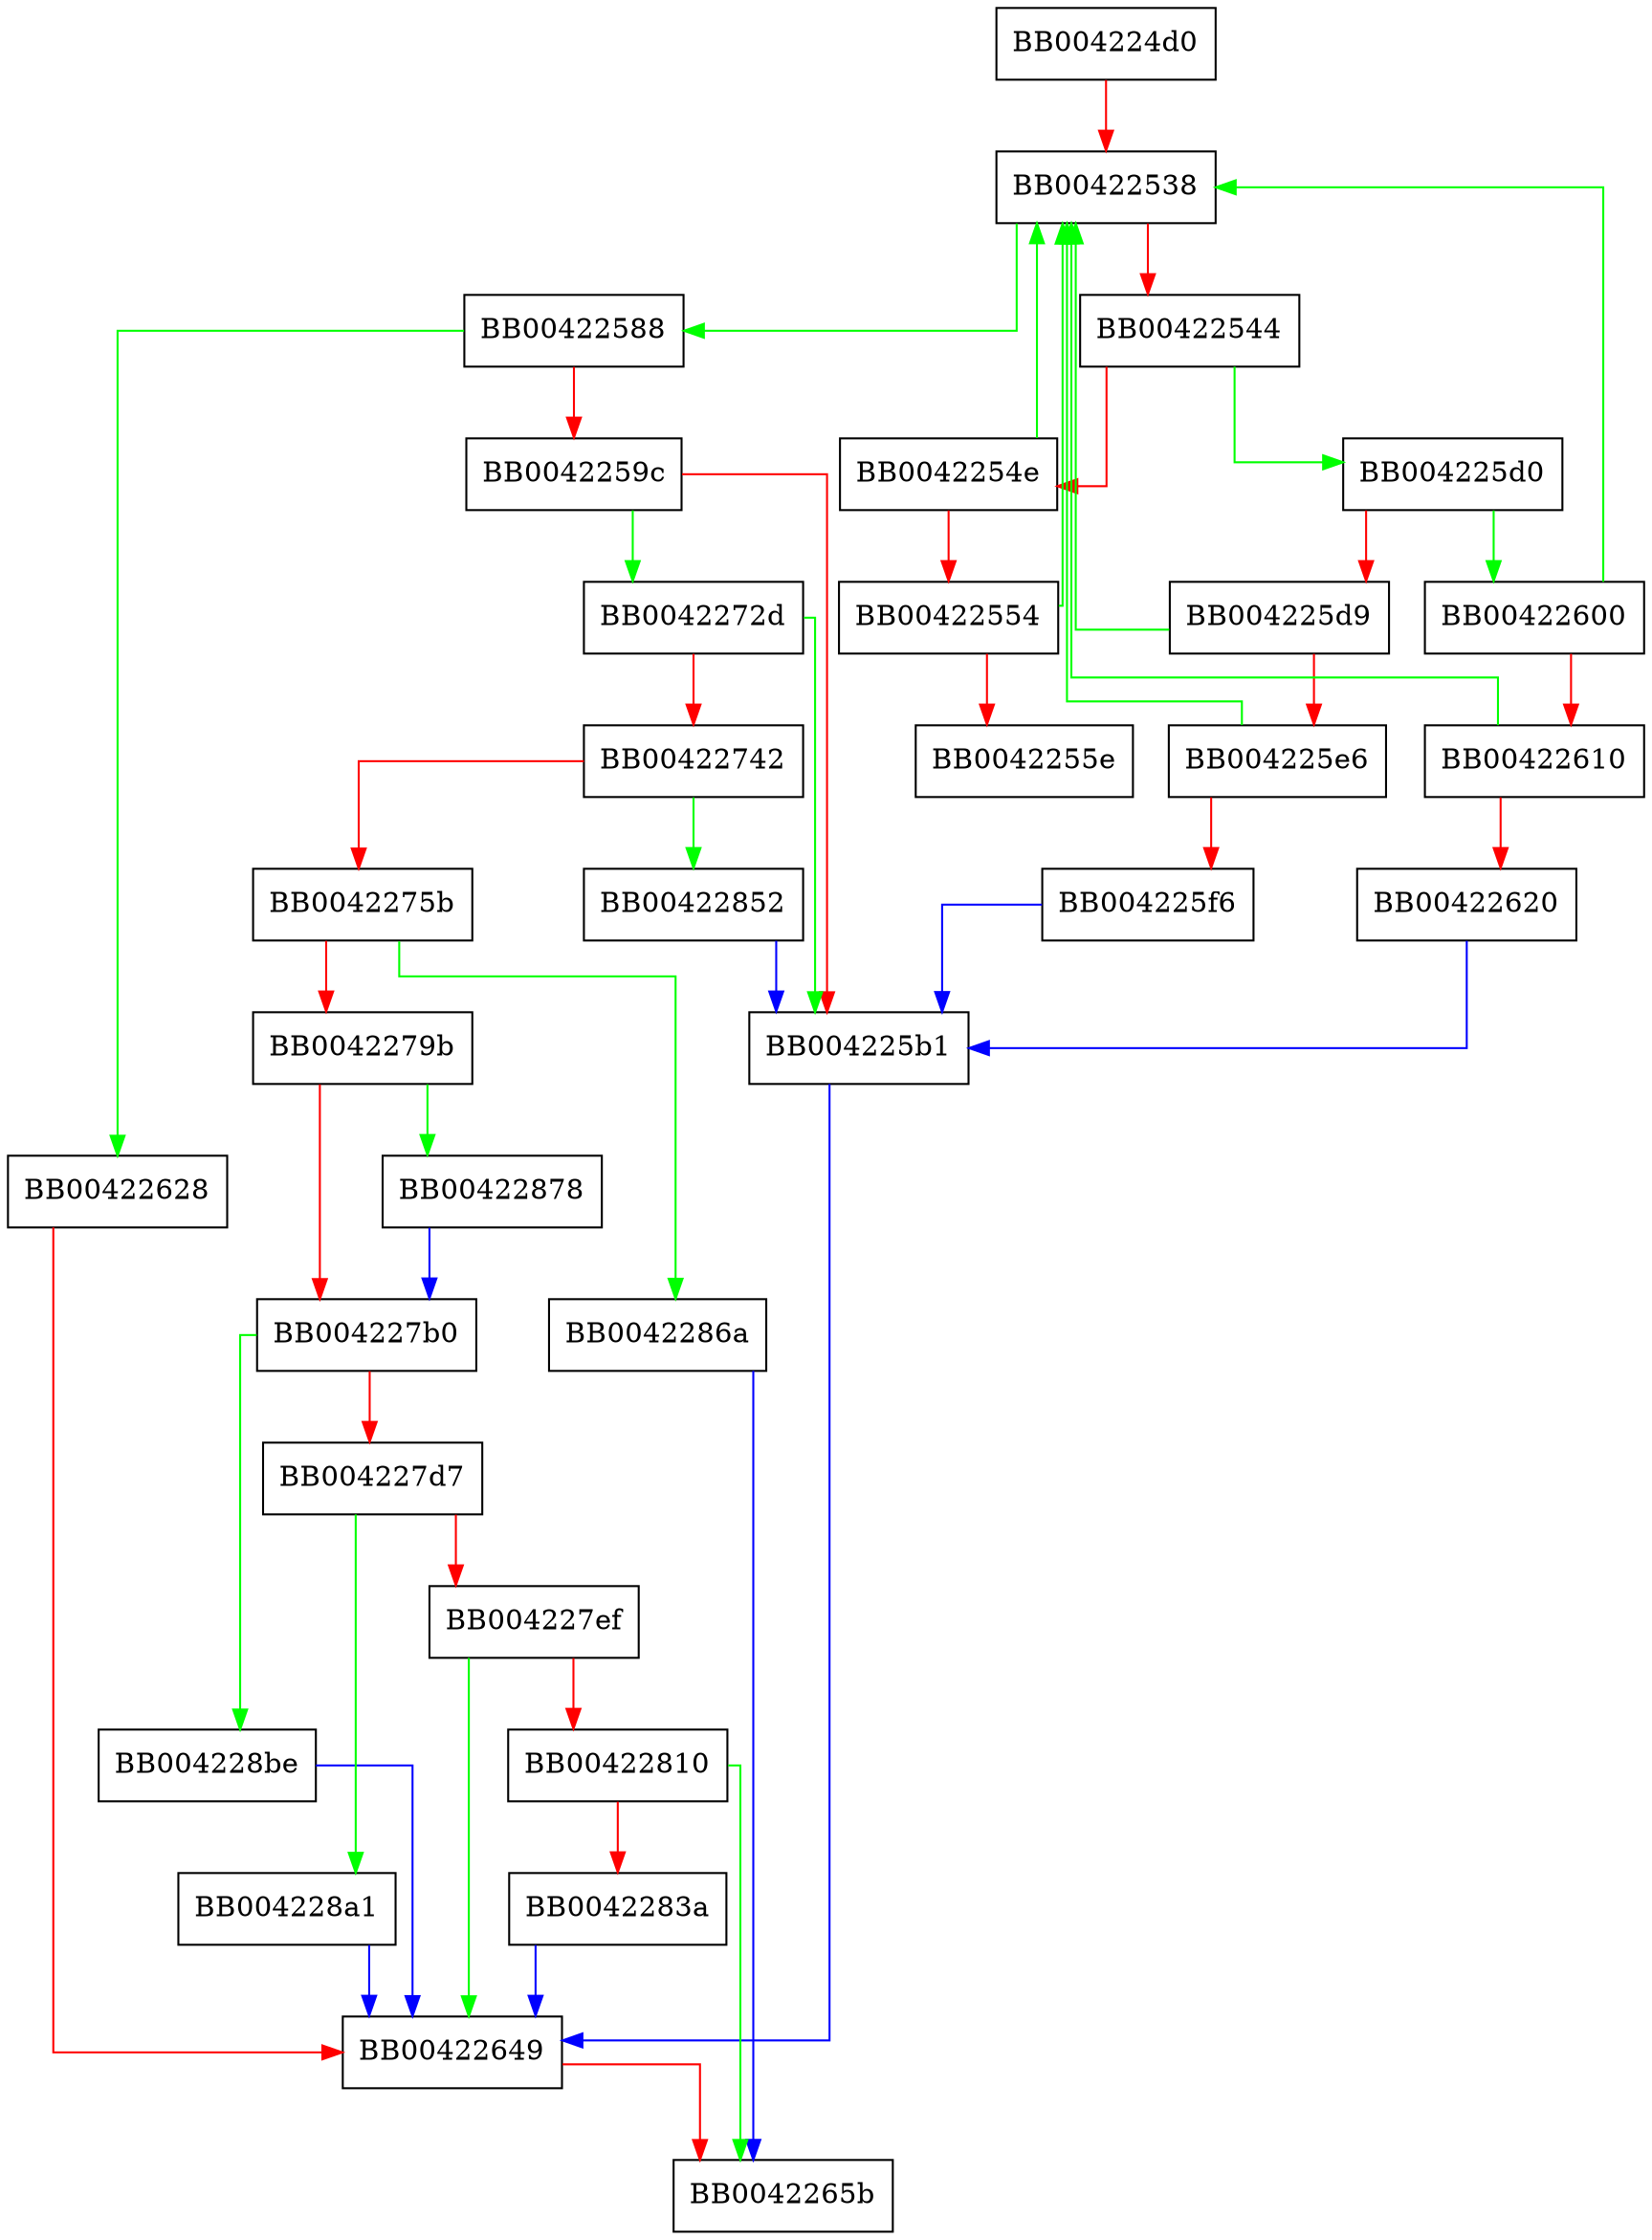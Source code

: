 digraph gendsa_main {
  node [shape="box"];
  graph [splines=ortho];
  BB004224d0 -> BB00422538 [color="red"];
  BB00422538 -> BB00422588 [color="green"];
  BB00422538 -> BB00422544 [color="red"];
  BB00422544 -> BB004225d0 [color="green"];
  BB00422544 -> BB0042254e [color="red"];
  BB0042254e -> BB00422538 [color="green"];
  BB0042254e -> BB00422554 [color="red"];
  BB00422554 -> BB00422538 [color="green"];
  BB00422554 -> BB0042255e [color="red"];
  BB00422588 -> BB00422628 [color="green"];
  BB00422588 -> BB0042259c [color="red"];
  BB0042259c -> BB0042272d [color="green"];
  BB0042259c -> BB004225b1 [color="red"];
  BB004225b1 -> BB00422649 [color="blue"];
  BB004225d0 -> BB00422600 [color="green"];
  BB004225d0 -> BB004225d9 [color="red"];
  BB004225d9 -> BB00422538 [color="green"];
  BB004225d9 -> BB004225e6 [color="red"];
  BB004225e6 -> BB00422538 [color="green"];
  BB004225e6 -> BB004225f6 [color="red"];
  BB004225f6 -> BB004225b1 [color="blue"];
  BB00422600 -> BB00422538 [color="green"];
  BB00422600 -> BB00422610 [color="red"];
  BB00422610 -> BB00422538 [color="green"];
  BB00422610 -> BB00422620 [color="red"];
  BB00422620 -> BB004225b1 [color="blue"];
  BB00422628 -> BB00422649 [color="red"];
  BB00422649 -> BB0042265b [color="red"];
  BB0042272d -> BB004225b1 [color="green"];
  BB0042272d -> BB00422742 [color="red"];
  BB00422742 -> BB00422852 [color="green"];
  BB00422742 -> BB0042275b [color="red"];
  BB0042275b -> BB0042286a [color="green"];
  BB0042275b -> BB0042279b [color="red"];
  BB0042279b -> BB00422878 [color="green"];
  BB0042279b -> BB004227b0 [color="red"];
  BB004227b0 -> BB004228be [color="green"];
  BB004227b0 -> BB004227d7 [color="red"];
  BB004227d7 -> BB004228a1 [color="green"];
  BB004227d7 -> BB004227ef [color="red"];
  BB004227ef -> BB00422649 [color="green"];
  BB004227ef -> BB00422810 [color="red"];
  BB00422810 -> BB0042265b [color="green"];
  BB00422810 -> BB0042283a [color="red"];
  BB0042283a -> BB00422649 [color="blue"];
  BB00422852 -> BB004225b1 [color="blue"];
  BB0042286a -> BB0042265b [color="blue"];
  BB00422878 -> BB004227b0 [color="blue"];
  BB004228a1 -> BB00422649 [color="blue"];
  BB004228be -> BB00422649 [color="blue"];
}